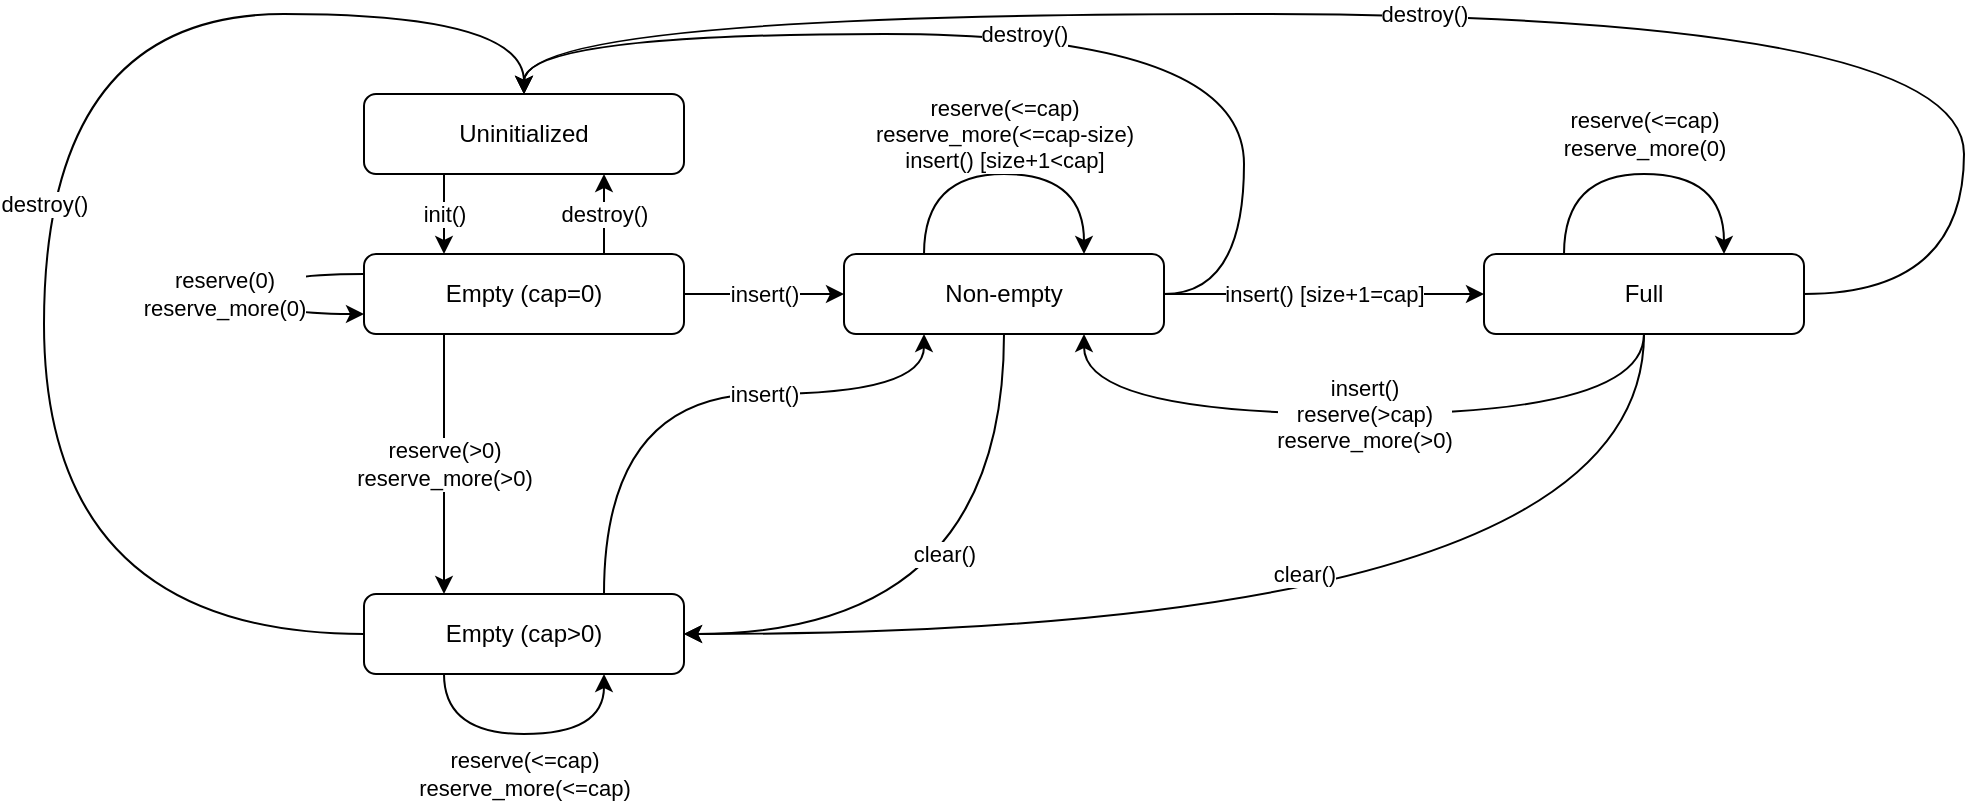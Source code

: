 <mxfile version="20.0.1"><diagram id="uI0QQhZLzy7bhk5F6QTL" name="Page-1"><mxGraphModel dx="1360" dy="820" grid="1" gridSize="10" guides="1" tooltips="1" connect="1" arrows="1" fold="1" page="1" pageScale="1" pageWidth="1169" pageHeight="827" math="0" shadow="0"><root><mxCell id="0"/><mxCell id="1" parent="0"/><mxCell id="j3Hs4c6ASfswv3skXlVh-7" value="&lt;div&gt;reserve(&amp;gt;0)&lt;/div&gt;&lt;div&gt;reserve_more(&amp;gt;0)&lt;br&gt;&lt;/div&gt;" style="edgeStyle=orthogonalEdgeStyle;orthogonalLoop=1;jettySize=auto;html=1;elbow=vertical;jumpStyle=sharp;rounded=1;curved=1;" edge="1" parent="1" source="j3Hs4c6ASfswv3skXlVh-1" target="j3Hs4c6ASfswv3skXlVh-6"><mxGeometry relative="1" as="geometry"><Array as="points"><mxPoint x="240" y="270"/><mxPoint x="240" y="270"/></Array></mxGeometry></mxCell><mxCell id="j3Hs4c6ASfswv3skXlVh-22" value="insert()" style="edgeStyle=orthogonalEdgeStyle;curved=1;rounded=1;jumpStyle=sharp;orthogonalLoop=1;jettySize=auto;html=1;elbow=vertical;" edge="1" parent="1" source="j3Hs4c6ASfswv3skXlVh-1" target="j3Hs4c6ASfswv3skXlVh-14"><mxGeometry relative="1" as="geometry"><Array as="points"><mxPoint x="360" y="180"/><mxPoint x="360" y="180"/></Array></mxGeometry></mxCell><mxCell id="j3Hs4c6ASfswv3skXlVh-38" value="&lt;div&gt;destroy()&lt;/div&gt;" style="edgeStyle=orthogonalEdgeStyle;curved=1;rounded=1;jumpStyle=sharp;orthogonalLoop=1;jettySize=auto;html=1;labelBackgroundColor=default;elbow=vertical;" edge="1" parent="1" source="j3Hs4c6ASfswv3skXlVh-1" target="j3Hs4c6ASfswv3skXlVh-2"><mxGeometry relative="1" as="geometry"><Array as="points"><mxPoint x="320" y="150"/><mxPoint x="320" y="150"/></Array></mxGeometry></mxCell><mxCell id="j3Hs4c6ASfswv3skXlVh-1" value="Empty (cap=0)" style="rounded=1;whiteSpace=wrap;html=1;" vertex="1" parent="1"><mxGeometry x="200" y="160" width="160" height="40" as="geometry"/></mxCell><mxCell id="j3Hs4c6ASfswv3skXlVh-5" value="init()" style="edgeStyle=orthogonalEdgeStyle;orthogonalLoop=1;jettySize=auto;html=1;elbow=vertical;jumpStyle=sharp;rounded=1;curved=1;" edge="1" parent="1" source="j3Hs4c6ASfswv3skXlVh-2" target="j3Hs4c6ASfswv3skXlVh-1"><mxGeometry relative="1" as="geometry"><mxPoint x="247" y="120" as="sourcePoint"/><mxPoint x="247" y="160" as="targetPoint"/><Array as="points"><mxPoint x="240" y="140"/><mxPoint x="240" y="140"/></Array></mxGeometry></mxCell><mxCell id="j3Hs4c6ASfswv3skXlVh-2" value="Uninitialized" style="rounded=1;whiteSpace=wrap;html=1;" vertex="1" parent="1"><mxGeometry x="200" y="80" width="160" height="40" as="geometry"/></mxCell><mxCell id="j3Hs4c6ASfswv3skXlVh-17" value="insert()" style="edgeStyle=orthogonalEdgeStyle;curved=1;rounded=1;jumpStyle=sharp;orthogonalLoop=1;jettySize=auto;html=1;elbow=vertical;" edge="1" parent="1" source="j3Hs4c6ASfswv3skXlVh-6" target="j3Hs4c6ASfswv3skXlVh-14"><mxGeometry x="0.241" relative="1" as="geometry"><Array as="points"><mxPoint x="320" y="230"/><mxPoint x="480" y="230"/></Array><mxPoint as="offset"/></mxGeometry></mxCell><mxCell id="j3Hs4c6ASfswv3skXlVh-39" value="destroy()" style="edgeStyle=orthogonalEdgeStyle;curved=1;rounded=1;jumpStyle=sharp;orthogonalLoop=1;jettySize=auto;html=1;labelBackgroundColor=default;elbow=vertical;" edge="1" parent="1" source="j3Hs4c6ASfswv3skXlVh-6" target="j3Hs4c6ASfswv3skXlVh-2"><mxGeometry relative="1" as="geometry"><Array as="points"><mxPoint x="40" y="350"/><mxPoint x="40" y="40"/><mxPoint x="280" y="40"/></Array></mxGeometry></mxCell><mxCell id="j3Hs4c6ASfswv3skXlVh-6" value="&lt;div&gt;Empty (cap&amp;gt;0)&lt;/div&gt;" style="rounded=1;whiteSpace=wrap;html=1;" vertex="1" parent="1"><mxGeometry x="200" y="330" width="160" height="40" as="geometry"/></mxCell><mxCell id="j3Hs4c6ASfswv3skXlVh-19" value="&lt;div&gt;insert()&lt;/div&gt;&lt;div&gt;reserve(&amp;gt;cap)&lt;/div&gt;&lt;div&gt;reserve_more(&amp;gt;0)&lt;/div&gt;" style="edgeStyle=orthogonalEdgeStyle;curved=1;rounded=1;jumpStyle=sharp;orthogonalLoop=1;jettySize=auto;html=1;elbow=vertical;" edge="1" parent="1" source="j3Hs4c6ASfswv3skXlVh-11" target="j3Hs4c6ASfswv3skXlVh-14"><mxGeometry relative="1" as="geometry"><Array as="points"><mxPoint x="840" y="240"/><mxPoint x="560" y="240"/></Array></mxGeometry></mxCell><mxCell id="j3Hs4c6ASfswv3skXlVh-23" value="clear()" style="edgeStyle=orthogonalEdgeStyle;curved=1;rounded=1;jumpStyle=sharp;orthogonalLoop=1;jettySize=auto;html=1;elbow=vertical;" edge="1" parent="1" source="j3Hs4c6ASfswv3skXlVh-11" target="j3Hs4c6ASfswv3skXlVh-6"><mxGeometry x="0.016" y="-30" relative="1" as="geometry"><Array as="points"><mxPoint x="840" y="350"/></Array><mxPoint as="offset"/></mxGeometry></mxCell><mxCell id="j3Hs4c6ASfswv3skXlVh-36" value="&lt;div&gt;destroy()&lt;/div&gt;" style="edgeStyle=orthogonalEdgeStyle;curved=1;rounded=1;jumpStyle=sharp;orthogonalLoop=1;jettySize=auto;html=1;labelBackgroundColor=default;elbow=vertical;" edge="1" parent="1" source="j3Hs4c6ASfswv3skXlVh-11" target="j3Hs4c6ASfswv3skXlVh-2"><mxGeometry relative="1" as="geometry"><Array as="points"><mxPoint x="1000" y="180"/><mxPoint x="1000" y="40"/><mxPoint x="280" y="40"/></Array></mxGeometry></mxCell><mxCell id="j3Hs4c6ASfswv3skXlVh-11" value="Full" style="rounded=1;whiteSpace=wrap;html=1;" vertex="1" parent="1"><mxGeometry x="760" y="160" width="160" height="40" as="geometry"/></mxCell><mxCell id="j3Hs4c6ASfswv3skXlVh-18" value="insert() [size+1=cap]" style="edgeStyle=orthogonalEdgeStyle;curved=1;rounded=1;jumpStyle=sharp;orthogonalLoop=1;jettySize=auto;html=1;elbow=vertical;" edge="1" parent="1" source="j3Hs4c6ASfswv3skXlVh-14" target="j3Hs4c6ASfswv3skXlVh-11"><mxGeometry relative="1" as="geometry"><Array as="points"><mxPoint x="610" y="180"/><mxPoint x="610" y="180"/></Array></mxGeometry></mxCell><mxCell id="j3Hs4c6ASfswv3skXlVh-24" value="clear()" style="edgeStyle=orthogonalEdgeStyle;curved=1;rounded=1;jumpStyle=sharp;orthogonalLoop=1;jettySize=auto;html=1;elbow=vertical;" edge="1" parent="1" source="j3Hs4c6ASfswv3skXlVh-14" target="j3Hs4c6ASfswv3skXlVh-6"><mxGeometry x="-0.29" y="-30" relative="1" as="geometry"><Array as="points"><mxPoint x="520" y="350"/></Array><mxPoint as="offset"/></mxGeometry></mxCell><mxCell id="j3Hs4c6ASfswv3skXlVh-37" value="&lt;div&gt;destroy()&lt;/div&gt;" style="edgeStyle=orthogonalEdgeStyle;curved=1;rounded=1;jumpStyle=sharp;orthogonalLoop=1;jettySize=auto;html=1;labelBackgroundColor=default;elbow=vertical;" edge="1" parent="1" source="j3Hs4c6ASfswv3skXlVh-14" target="j3Hs4c6ASfswv3skXlVh-2"><mxGeometry relative="1" as="geometry"><Array as="points"><mxPoint x="640" y="180"/><mxPoint x="640" y="50"/><mxPoint x="280" y="50"/></Array></mxGeometry></mxCell><mxCell id="j3Hs4c6ASfswv3skXlVh-14" value="&lt;div&gt;Non-empty&lt;/div&gt;" style="rounded=1;whiteSpace=wrap;html=1;" vertex="1" parent="1"><mxGeometry x="440" y="160" width="160" height="40" as="geometry"/></mxCell><mxCell id="j3Hs4c6ASfswv3skXlVh-26" value="&lt;div&gt;reserve(&amp;lt;=cap)&lt;/div&gt;&lt;div&gt;reserve_more(&amp;lt;=cap-size)&lt;/div&gt;&lt;div&gt;insert() [size+1&amp;lt;cap]&lt;br&gt;&lt;/div&gt;" style="edgeStyle=orthogonalEdgeStyle;curved=1;rounded=1;jumpStyle=sharp;orthogonalLoop=1;jettySize=auto;html=1;elbow=vertical;labelBackgroundColor=default;" edge="1" parent="1" source="j3Hs4c6ASfswv3skXlVh-14" target="j3Hs4c6ASfswv3skXlVh-14"><mxGeometry y="20" relative="1" as="geometry"><Array as="points"><mxPoint x="560" y="120"/></Array><mxPoint as="offset"/></mxGeometry></mxCell><mxCell id="j3Hs4c6ASfswv3skXlVh-28" value="&lt;div&gt;reserve(&amp;lt;=cap)&lt;/div&gt;&lt;div&gt;reserve_more(0)&lt;br&gt;&lt;/div&gt;" style="edgeStyle=orthogonalEdgeStyle;curved=1;rounded=1;jumpStyle=sharp;orthogonalLoop=1;jettySize=auto;html=1;labelBackgroundColor=default;elbow=vertical;" edge="1" parent="1" source="j3Hs4c6ASfswv3skXlVh-11" target="j3Hs4c6ASfswv3skXlVh-11"><mxGeometry y="20" relative="1" as="geometry"><Array as="points"><mxPoint x="800" y="120"/><mxPoint x="880" y="120"/></Array><mxPoint as="offset"/></mxGeometry></mxCell><mxCell id="j3Hs4c6ASfswv3skXlVh-29" value="&lt;div&gt;reserve(&amp;lt;=cap)&lt;/div&gt;&lt;div&gt;reserve_more(&amp;lt;=cap)&lt;br&gt;&lt;/div&gt;" style="edgeStyle=orthogonalEdgeStyle;curved=1;rounded=1;jumpStyle=sharp;orthogonalLoop=1;jettySize=auto;html=1;labelBackgroundColor=default;elbow=vertical;" edge="1" parent="1" source="j3Hs4c6ASfswv3skXlVh-6" target="j3Hs4c6ASfswv3skXlVh-6"><mxGeometry y="-20" relative="1" as="geometry"><Array as="points"><mxPoint x="320" y="400"/></Array><mxPoint as="offset"/></mxGeometry></mxCell><mxCell id="j3Hs4c6ASfswv3skXlVh-31" value="reserve(0)&lt;br&gt;reserve_more(0)" style="edgeStyle=orthogonalEdgeStyle;curved=1;rounded=1;jumpStyle=sharp;orthogonalLoop=1;jettySize=auto;html=1;labelBackgroundColor=default;elbow=vertical;" edge="1" parent="1" source="j3Hs4c6ASfswv3skXlVh-1" target="j3Hs4c6ASfswv3skXlVh-1"><mxGeometry y="-20" relative="1" as="geometry"><Array as="points"><mxPoint x="150" y="190"/></Array><mxPoint as="offset"/></mxGeometry></mxCell></root></mxGraphModel></diagram></mxfile>
